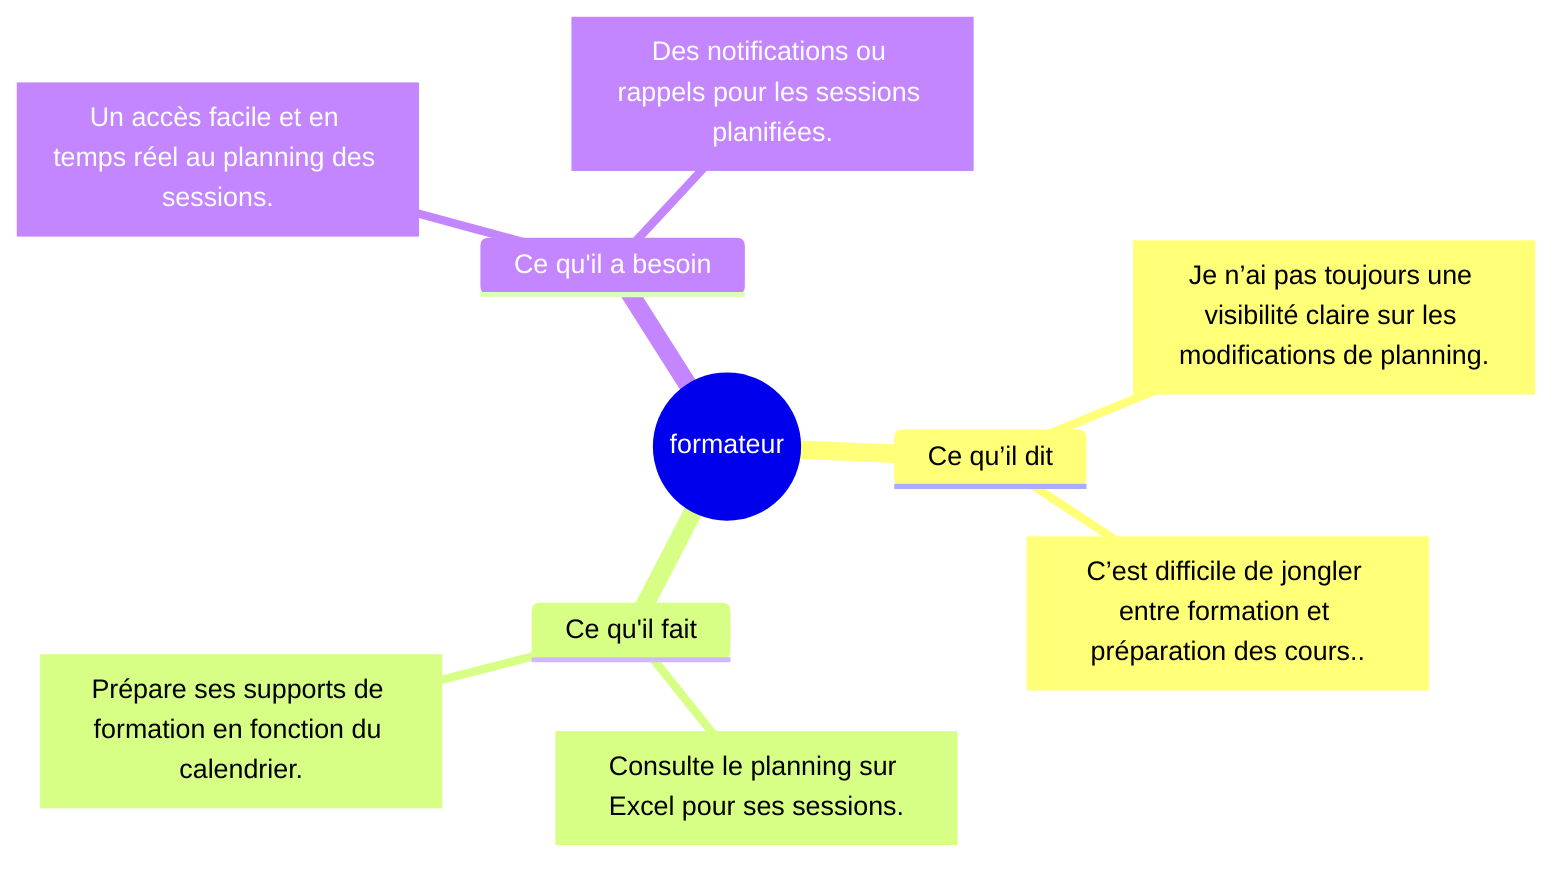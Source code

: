 mindmap
  root((formateur))
    Ce qu’il dit
      Dire["Je n’ai pas toujours une visibilité claire sur les modifications de planning."]
      Dire["C’est difficile de jongler entre formation et préparation des cours.."]
    Ce qu'il fait
      Fait["Consulte le planning sur Excel pour ses sessions."]
      Fait["Prépare ses supports de formation en fonction du calendrier."]
    Ce qu'il a besoin
      Besoin["Un accès facile et en temps réel au planning des sessions."]
      Besoin["Des notifications ou rappels pour les sessions planifiées."]